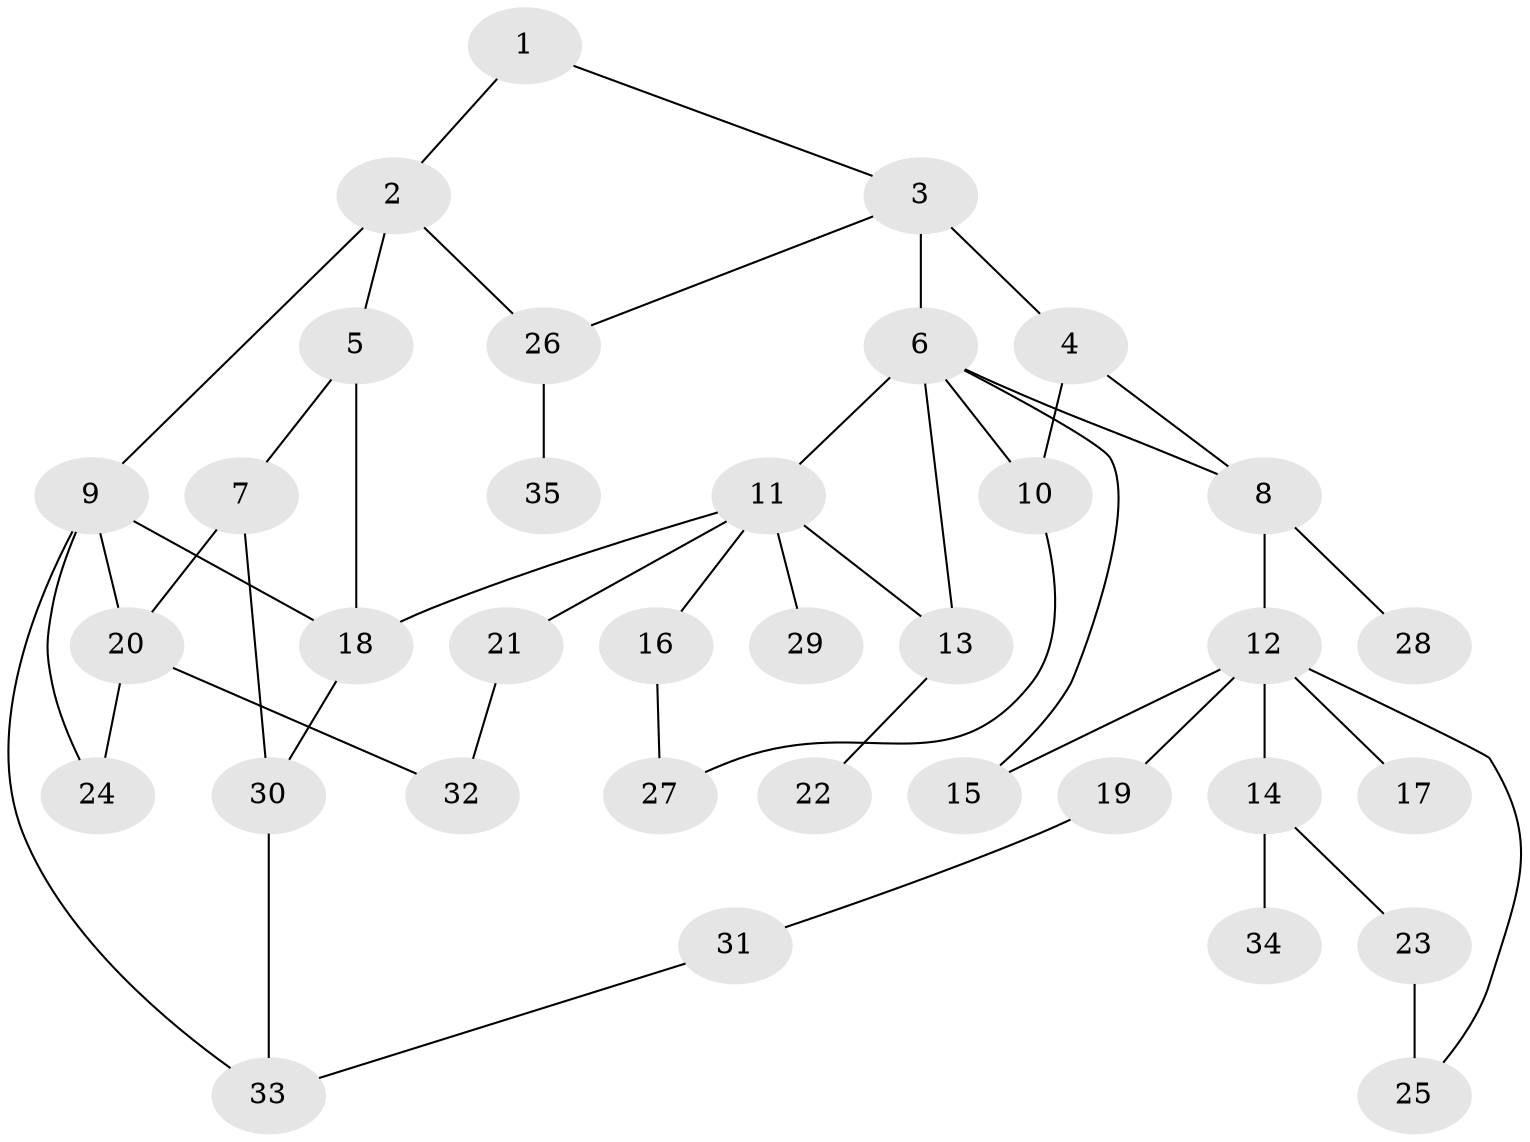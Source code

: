 // original degree distribution, {3: 0.2898550724637681, 4: 0.043478260869565216, 2: 0.2608695652173913, 9: 0.014492753623188406, 1: 0.3188405797101449, 5: 0.043478260869565216, 7: 0.028985507246376812}
// Generated by graph-tools (version 1.1) at 2025/34/03/09/25 02:34:31]
// undirected, 35 vertices, 49 edges
graph export_dot {
graph [start="1"]
  node [color=gray90,style=filled];
  1;
  2;
  3;
  4;
  5;
  6;
  7;
  8;
  9;
  10;
  11;
  12;
  13;
  14;
  15;
  16;
  17;
  18;
  19;
  20;
  21;
  22;
  23;
  24;
  25;
  26;
  27;
  28;
  29;
  30;
  31;
  32;
  33;
  34;
  35;
  1 -- 2 [weight=1.0];
  1 -- 3 [weight=1.0];
  2 -- 5 [weight=1.0];
  2 -- 9 [weight=1.0];
  2 -- 26 [weight=1.0];
  3 -- 4 [weight=1.0];
  3 -- 6 [weight=3.0];
  3 -- 26 [weight=1.0];
  4 -- 8 [weight=1.0];
  4 -- 10 [weight=1.0];
  5 -- 7 [weight=1.0];
  5 -- 18 [weight=1.0];
  6 -- 8 [weight=1.0];
  6 -- 10 [weight=1.0];
  6 -- 11 [weight=1.0];
  6 -- 13 [weight=1.0];
  6 -- 15 [weight=1.0];
  7 -- 20 [weight=1.0];
  7 -- 30 [weight=1.0];
  8 -- 12 [weight=1.0];
  8 -- 28 [weight=1.0];
  9 -- 18 [weight=1.0];
  9 -- 20 [weight=1.0];
  9 -- 24 [weight=1.0];
  9 -- 33 [weight=1.0];
  10 -- 27 [weight=1.0];
  11 -- 13 [weight=1.0];
  11 -- 16 [weight=1.0];
  11 -- 18 [weight=1.0];
  11 -- 21 [weight=1.0];
  11 -- 29 [weight=1.0];
  12 -- 14 [weight=2.0];
  12 -- 15 [weight=1.0];
  12 -- 17 [weight=1.0];
  12 -- 19 [weight=1.0];
  12 -- 25 [weight=1.0];
  13 -- 22 [weight=1.0];
  14 -- 23 [weight=1.0];
  14 -- 34 [weight=1.0];
  16 -- 27 [weight=1.0];
  18 -- 30 [weight=1.0];
  19 -- 31 [weight=1.0];
  20 -- 24 [weight=1.0];
  20 -- 32 [weight=1.0];
  21 -- 32 [weight=1.0];
  23 -- 25 [weight=2.0];
  26 -- 35 [weight=1.0];
  30 -- 33 [weight=1.0];
  31 -- 33 [weight=1.0];
}
